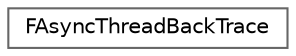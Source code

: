 digraph "Graphical Class Hierarchy"
{
 // INTERACTIVE_SVG=YES
 // LATEX_PDF_SIZE
  bgcolor="transparent";
  edge [fontname=Helvetica,fontsize=10,labelfontname=Helvetica,labelfontsize=10];
  node [fontname=Helvetica,fontsize=10,shape=box,height=0.2,width=0.4];
  rankdir="LR";
  Node0 [id="Node000000",label="FAsyncThreadBackTrace",height=0.2,width=0.4,color="grey40", fillcolor="white", style="filled",URL="$d2/d59/structFAsyncThreadBackTrace.html",tooltip=" "];
}

